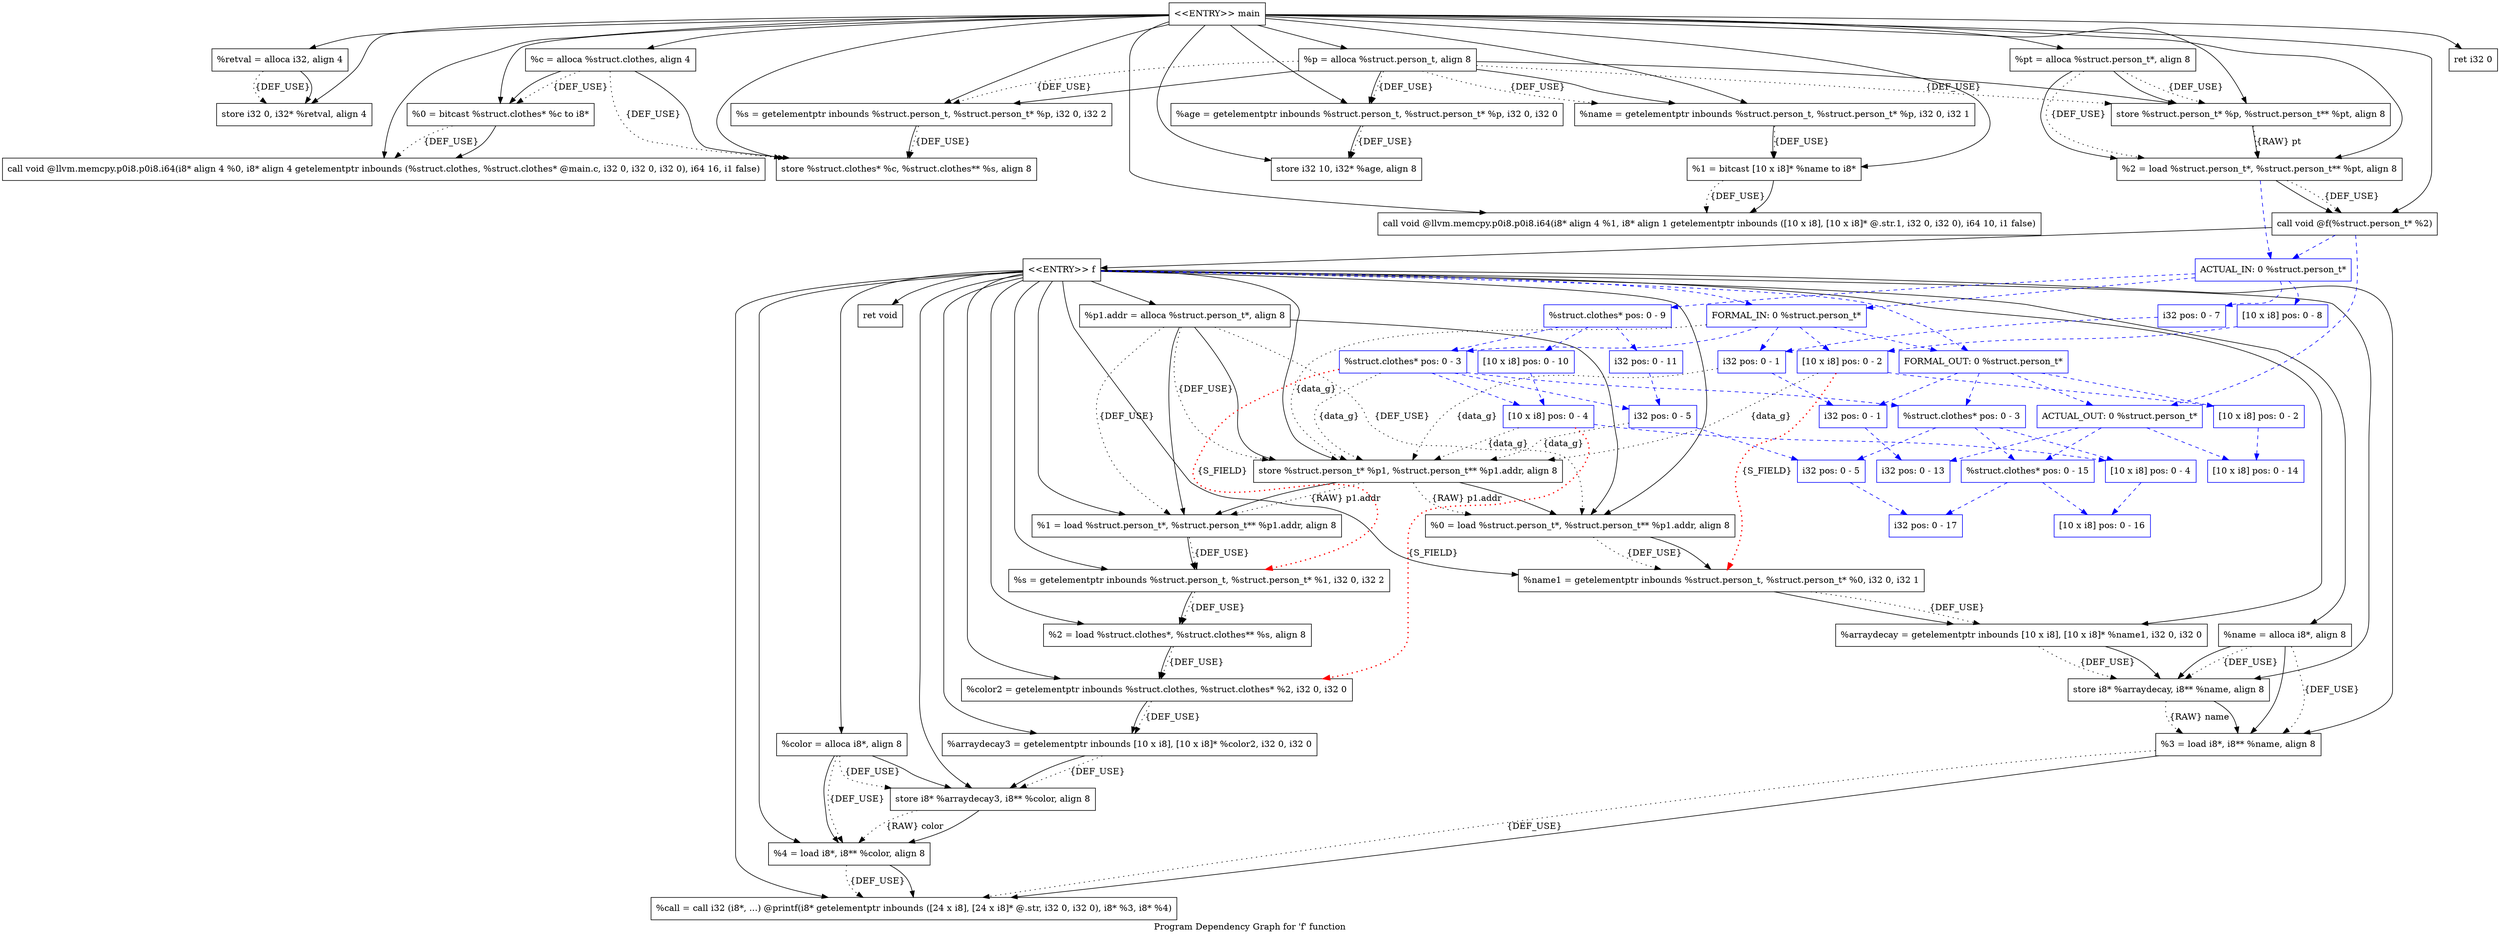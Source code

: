 digraph "Program Dependency Graph for 'f' function" {
	label="Program Dependency Graph for 'f' function";
graph [ splines=true ]
	Node0x96f91a0 [shape=record,label="{  %p1.addr = alloca %struct.person_t*, align 8}"];
	Node0x96f91a0 -> Node0x96fe5c0[style=dotted,label = "{DEF_USE}" ];
	Node0x96f91a0 -> Node0x96fe630[style=dotted,label = "{DEF_USE}" ];
	Node0x96f91a0 -> Node0x96fe700[style=dotted,label = "{DEF_USE}" ];
	Node0x96f91a0 -> Node0x96fe5c0;
	Node0x96f91a0 -> Node0x96fe630;
	Node0x96f91a0 -> Node0x96fe700;
	Node0x96fe5c0 [shape=record,label="{  store %struct.person_t* %p1, %struct.person_t** %p1.addr, align 8}"];
	Node0x96fe5c0 -> Node0x96fe630[style=dotted,label = "{RAW} p1.addr"];
	Node0x96fe5c0 -> Node0x96fe700[style=dotted,label = "{RAW} p1.addr"];
	Node0x96fe5c0 -> Node0x96fe630;
	Node0x96fe5c0 -> Node0x96fe700;
	Node0x96fe630 [shape=record,label="{  %0 = load %struct.person_t*, %struct.person_t** %p1.addr, align 8}"];
	Node0x96fe630 -> Node0x96fe6d0[style=dotted,label = "{DEF_USE}" ];
	Node0x96fe630 -> Node0x96fe6d0;
	Node0x96fe700 [shape=record,label="{  %1 = load %struct.person_t*, %struct.person_t** %p1.addr, align 8}"];
	Node0x96fe700 -> Node0x96fc320[style=dotted,label = "{DEF_USE}" ];
	Node0x96fe700 -> Node0x96fc320;
	Node0x96fb3b0 [shape=record,label="{  %name = alloca i8*, align 8}"];
	Node0x96fb3b0 -> Node0x96fe6a0[style=dotted,label = "{DEF_USE}" ];
	Node0x96fb3b0 -> Node0x96fb420[style=dotted,label = "{DEF_USE}" ];
	Node0x96fb3b0 -> Node0x96fe6a0;
	Node0x96fb3b0 -> Node0x96fb420;
	Node0x96fe6a0 [shape=record,label="{  store i8* %arraydecay, i8** %name, align 8}"];
	Node0x96fe6a0 -> Node0x96fb420[style=dotted,label = "{RAW} name"];
	Node0x96fe6a0 -> Node0x96fb420;
	Node0x96fb420 [shape=record,label="{  %3 = load i8*, i8** %name, align 8}"];
	Node0x96fb420 -> Node0x96fc600[style=dotted,label = "{DEF_USE}" ];
	Node0x96fb420 -> Node0x96fc600;
	Node0x96fb490 [shape=record,label="{  %color = alloca i8*, align 8}"];
	Node0x96fb490 -> Node0x96fb550[style=dotted,label = "{DEF_USE}" ];
	Node0x96fb490 -> Node0x96fc0f0[style=dotted,label = "{DEF_USE}" ];
	Node0x96fb490 -> Node0x96fb550;
	Node0x96fb490 -> Node0x96fc0f0;
	Node0x96fb550 [shape=record,label="{  store i8* %arraydecay3, i8** %color, align 8}"];
	Node0x96fb550 -> Node0x96fc0f0[style=dotted,label = "{RAW} color"];
	Node0x96fb550 -> Node0x96fc0f0;
	Node0x96fc0f0 [shape=record,label="{  %4 = load i8*, i8** %color, align 8}"];
	Node0x96fc0f0 -> Node0x96fc600[style=dotted,label = "{DEF_USE}" ];
	Node0x96fc0f0 -> Node0x96fc600;
	Node0x96fe6d0 [shape=record,label="{  %name1 = getelementptr inbounds %struct.person_t, %struct.person_t* %0, i32 0, i32 1}"];
	Node0x96fe6d0 -> Node0x96fc220[style=dotted,label = "{DEF_USE}" ];
	Node0x96fe6d0 -> Node0x96fc220;
	Node0x96fc220 [shape=record,label="{  %arraydecay = getelementptr inbounds [10 x i8], [10 x i8]* %name1, i32 0, i32 0}"];
	Node0x96fc220 -> Node0x96fe6a0[style=dotted,label = "{DEF_USE}" ];
	Node0x96fc220 -> Node0x96fe6a0;
	Node0x96fc320 [shape=record,label="{  %s = getelementptr inbounds %struct.person_t, %struct.person_t* %1, i32 0, i32 2}"];
	Node0x96fc320 -> Node0x96fc3c0[style=dotted,label = "{DEF_USE}" ];
	Node0x96fc320 -> Node0x96fc3c0;
	Node0x96fc3c0 [shape=record,label="{  %2 = load %struct.clothes*, %struct.clothes** %s, align 8}"];
	Node0x96fc3c0 -> Node0x96fc460[style=dotted,label = "{DEF_USE}" ];
	Node0x96fc3c0 -> Node0x96fc460;
	Node0x96fc460 [shape=record,label="{  %color2 = getelementptr inbounds %struct.clothes, %struct.clothes* %2, i32 0, i32 0}"];
	Node0x96fc460 -> Node0x96fc500[style=dotted,label = "{DEF_USE}" ];
	Node0x96fc460 -> Node0x96fc500;
	Node0x96fc500 [shape=record,label="{  %arraydecay3 = getelementptr inbounds [10 x i8], [10 x i8]* %color2, i32 0, i32 0}"];
	Node0x96fc500 -> Node0x96fb550[style=dotted,label = "{DEF_USE}" ];
	Node0x96fc500 -> Node0x96fb550;
	Node0x96fc600 [shape=record,label="{  %call = call i32 (i8*, ...) @printf(i8* getelementptr inbounds ([24 x i8], [24 x i8]* @.str, i32 0, i32 0), i8* %3, i8* %4)}"];
	Node0x96ffd10 [shape=record,label="{\<\<ENTRY\>\> f}"];
	Node0x96ffd10 -> Node0x96f91a0;
	Node0x96ffd10 -> Node0x96fb3b0;
	Node0x96ffd10 -> Node0x96fb490;
	Node0x96ffd10 -> Node0x96fe5c0;
	Node0x96ffd10 -> Node0x96fe630;
	Node0x96ffd10 -> Node0x96fe6d0;
	Node0x96ffd10 -> Node0x96fc220;
	Node0x96ffd10 -> Node0x96fe6a0;
	Node0x96ffd10 -> Node0x96fe700;
	Node0x96ffd10 -> Node0x96fc320;
	Node0x96ffd10 -> Node0x96fc3c0;
	Node0x96ffd10 -> Node0x96fc460;
	Node0x96ffd10 -> Node0x96fc500;
	Node0x96ffd10 -> Node0x96fb550;
	Node0x96ffd10 -> Node0x96fb420;
	Node0x96ffd10 -> Node0x96fc0f0;
	Node0x96ffd10 -> Node0x96fc600;
	Node0x96ffd10 -> Node0x96ffd80;
	Node0x96ffd10 -> Node0x9701bd0[style=dashed, color="blue"];
	Node0x96ffd10 -> Node0x9701ec0[style=dashed, color="blue"];
	Node0x96ffd80 [shape=record,label="{  ret void}"];
	Node0x96fee00 [shape=record,label="{  %retval = alloca i32, align 4}"];
	Node0x96fee00 -> Node0x96fe490[style=dotted,label = "{DEF_USE}" ];
	Node0x96fee00 -> Node0x96fe490;
	Node0x96fe490 [shape=record,label="{  store i32 0, i32* %retval, align 4}"];
	Node0x96ff5a0 [shape=record,label="{  %c = alloca %struct.clothes, align 4}"];
	Node0x96ff5a0 -> Node0x96ff610[style=dotted,label = "{DEF_USE}" ];
	Node0x96ff5a0 -> Node0x96ff680[style=dotted,label = "{DEF_USE}" ];
	Node0x96ff5a0 -> Node0x96ff610;
	Node0x96ff5a0 -> Node0x96ff680;
	Node0x96ff610 [shape=record,label="{  %0 = bitcast %struct.clothes* %c to i8*}"];
	Node0x96ff610 -> Node0x96fd690[style=dotted,label = "{DEF_USE}" ];
	Node0x96ff610 -> Node0x96fd690;
	Node0x96ff680 [shape=record,label="{  store %struct.clothes* %c, %struct.clothes** %s, align 8}"];
	Node0x96ff570 [shape=record,label="{  %p = alloca %struct.person_t, align 8}"];
	Node0x96ff570 -> Node0x96ff6f0[style=dotted,label = "{DEF_USE}" ];
	Node0x96ff570 -> Node0x96ff840[style=dotted,label = "{DEF_USE}" ];
	Node0x96ff570 -> Node0x96ff8e0[style=dotted,label = "{DEF_USE}" ];
	Node0x96ff570 -> Node0x96ff8b0[style=dotted,label = "{DEF_USE}" ];
	Node0x96ff570 -> Node0x96ff6f0;
	Node0x96ff570 -> Node0x96ff840;
	Node0x96ff570 -> Node0x96ff8e0;
	Node0x96ff570 -> Node0x96ff8b0;
	Node0x96ff6f0 [shape=record,label="{  %age = getelementptr inbounds %struct.person_t, %struct.person_t* %p, i32 0, i32 0}"];
	Node0x96ff6f0 -> Node0x96fd810[style=dotted,label = "{DEF_USE}" ];
	Node0x96ff6f0 -> Node0x96fd810;
	Node0x96ff840 [shape=record,label="{  %name = getelementptr inbounds %struct.person_t, %struct.person_t* %p, i32 0, i32 1}"];
	Node0x96ff840 -> Node0x96fc6a0[style=dotted,label = "{DEF_USE}" ];
	Node0x96ff840 -> Node0x96fc6a0;
	Node0x96ff8e0 [shape=record,label="{  %s = getelementptr inbounds %struct.person_t, %struct.person_t* %p, i32 0, i32 2}"];
	Node0x96ff8e0 -> Node0x96ff680[style=dotted,label = "{DEF_USE}" ];
	Node0x96ff8e0 -> Node0x96ff680;
	Node0x96ff8b0 [shape=record,label="{  store %struct.person_t* %p, %struct.person_t** %pt, align 8}"];
	Node0x96ff8b0 -> Node0x96fd730[style=dotted,label = "{RAW} pt"];
	Node0x96ff8b0 -> Node0x96fd730;
	Node0x96fd6c0 [shape=record,label="{  %pt = alloca %struct.person_t*, align 8}"];
	Node0x96fd6c0 -> Node0x96ff8b0[style=dotted,label = "{DEF_USE}" ];
	Node0x96fd6c0 -> Node0x96fd730[style=dotted,label = "{DEF_USE}" ];
	Node0x96fd6c0 -> Node0x96ff8b0;
	Node0x96fd6c0 -> Node0x96fd730;
	Node0x96fd730 [shape=record,label="{  %2 = load %struct.person_t*, %struct.person_t** %pt, align 8}"];
	Node0x96fd730 -> Node0x96fdb60[style=dotted,label = "{DEF_USE}" ];
	Node0x96fd730 -> Node0x96fdb60;
	Node0x96fd730 -> Node0x9703400[style=dashed, color="blue"];
	Node0x96fd690 [shape=record,label="{  call void @llvm.memcpy.p0i8.p0i8.i64(i8* align 4 %0, i8* align 4 getelementptr inbounds (%struct.clothes, %struct.clothes* @main.c, i32 0, i32 0, i32 0), i64 16, i1 false)}"];
	Node0x96fd810 [shape=record,label="{  store i32 10, i32* %age, align 8}"];
	Node0x96fc6a0 [shape=record,label="{  %1 = bitcast [10 x i8]* %name to i8*}"];
	Node0x96fc6a0 -> Node0x96fc740[style=dotted,label = "{DEF_USE}" ];
	Node0x96fc6a0 -> Node0x96fc740;
	Node0x96fc740 [shape=record,label="{  call void @llvm.memcpy.p0i8.p0i8.i64(i8* align 4 %1, i8* align 1 getelementptr inbounds ([10 x i8], [10 x i8]* @.str.1, i32 0, i32 0), i64 10, i1 false)}"];
	Node0x96fdb60 [shape=record,label="{  call void @f(%struct.person_t* %2)}"];
	Node0x96fdb60 -> Node0x96ffd10;
	Node0x96fdb60 -> Node0x9703400[style=dashed, color="blue"];
	Node0x96fdb60 -> Node0x9703e00[style=dashed, color="blue"];
	Node0x9701bd0 [shape=record,color="blue",label="{FORMAL_IN: 0 %struct.person_t*}"];
	Node0x9701bd0 -> Node0x9701c40[style=dashed, color="blue"];
	Node0x9701bd0 -> Node0x9701cd0[style=dashed, color="blue"];
	Node0x9701bd0 -> Node0x9701d70[style=dashed, color="blue"];
	Node0x9701bd0 -> Node0x9701ec0[style=dashed, color="blue"];
	Node0x9701bd0 -> Node0x96fe5c0[style=dotted, label = "{data_g}"];
	Node0x9701c40 [shape=record,color="blue",label="{i32 pos: 0 - 1}"];
	Node0x9701c40 -> Node0x9701f30[style=dashed, color="blue"];
	Node0x9701c40 -> Node0x96fe5c0[style=dotted, label = "{data_g}"];
	Node0x9701cd0 [shape=record,color="blue",label="{[10 x i8] pos: 0 - 2}"];
	Node0x9701cd0 -> Node0x9701fa0[style=dashed, color="blue"];
	Node0x9701cd0 -> Node0x96fe6d0[style=dotted, label="{S_FIELD}", color="red", penwidth="2.0"];
	Node0x9701cd0 -> Node0x96fe5c0[style=dotted, label = "{data_g}"];
	Node0x9701d70 [shape=record,color="blue",label="{%struct.clothes* pos: 0 - 3}"];
	Node0x9701d70 -> Node0x9701d40[style=dashed, color="blue"];
	Node0x9701d70 -> Node0x9701e20[style=dashed, color="blue"];
	Node0x9701d70 -> Node0x9702040[style=dashed, color="blue"];
	Node0x9701d70 -> Node0x96fc320[style=dotted, label="{S_FIELD}", color="red", penwidth="2.0"];
	Node0x9701d70 -> Node0x96fe5c0[style=dotted, label = "{data_g}"];
	Node0x9701d40 [shape=record,color="blue",label="{[10 x i8] pos: 0 - 4}"];
	Node0x9701d40 -> Node0x9702010[style=dashed, color="blue"];
	Node0x9701d40 -> Node0x96fc460[style=dotted, label="{S_FIELD}", color="red", penwidth="2.0"];
	Node0x9701d40 -> Node0x96fe5c0[style=dotted, label = "{data_g}"];
	Node0x9701e20 [shape=record,color="blue",label="{i32 pos: 0 - 5}"];
	Node0x9701e20 -> Node0x9702140[style=dashed, color="blue"];
	Node0x9701e20 -> Node0x96fe5c0[style=dotted, label = "{data_g}"];
	Node0x9701ec0 [shape=record,color="blue",label="{FORMAL_OUT: 0 %struct.person_t*}"];
	Node0x9701ec0 -> Node0x9701f30[style=dashed, color="blue"];
	Node0x9701ec0 -> Node0x9701fa0[style=dashed, color="blue"];
	Node0x9701ec0 -> Node0x9702040[style=dashed, color="blue"];
	Node0x9701ec0 -> Node0x9703e00[style=dashed, color="blue"];
	Node0x9701f30 [shape=record,color="blue",label="{i32 pos: 0 - 1}"];
	Node0x9701f30 -> Node0x9703e70[style=dashed, color="blue"];
	Node0x9701fa0 [shape=record,color="blue",label="{[10 x i8] pos: 0 - 2}"];
	Node0x9701fa0 -> Node0x9703ee0[style=dashed, color="blue"];
	Node0x9702040 [shape=record,color="blue",label="{%struct.clothes* pos: 0 - 3}"];
	Node0x9702040 -> Node0x9702010[style=dashed, color="blue"];
	Node0x9702040 -> Node0x9702140[style=dashed, color="blue"];
	Node0x9702040 -> Node0x9703f80[style=dashed, color="blue"];
	Node0x9702010 [shape=record,color="blue",label="{[10 x i8] pos: 0 - 4}"];
	Node0x9702010 -> Node0x9703f50[style=dashed, color="blue"];
	Node0x9702140 [shape=record,color="blue",label="{i32 pos: 0 - 5}"];
	Node0x9702140 -> Node0x9704080[style=dashed, color="blue"];
	Node0x9703400 [shape=record,color="blue",label="{ACTUAL_IN: 0 %struct.person_t*}"];
	Node0x9703400 -> Node0x96fdbd0[style=dashed, color="blue"];
	Node0x9703400 -> Node0x9703500[style=dashed, color="blue"];
	Node0x9703400 -> Node0x97035a0[style=dashed, color="blue"];
	Node0x9703400 -> Node0x9701bd0[style=dashed, color="blue"];
	Node0x96fdbd0 [shape=record,color="blue",label="{i32 pos: 0 - 7}"];
	Node0x96fdbd0 -> Node0x9701c40[style=dashed, color="blue"];
	Node0x9703500 [shape=record,color="blue",label="{[10 x i8] pos: 0 - 8}"];
	Node0x9703500 -> Node0x9701cd0[style=dashed, color="blue"];
	Node0x97035a0 [shape=record,color="blue",label="{%struct.clothes* pos: 0 - 9}"];
	Node0x97035a0 -> Node0x9703570[style=dashed, color="blue"];
	Node0x97035a0 -> Node0x9703d60[style=dashed, color="blue"];
	Node0x97035a0 -> Node0x9701d70[style=dashed, color="blue"];
	Node0x9703570 [shape=record,color="blue",label="{[10 x i8] pos: 0 - 10}"];
	Node0x9703570 -> Node0x9701d40[style=dashed, color="blue"];
	Node0x9703d60 [shape=record,color="blue",label="{i32 pos: 0 - 11}"];
	Node0x9703d60 -> Node0x9701e20[style=dashed, color="blue"];
	Node0x9703e00 [shape=record,color="blue",label="{ACTUAL_OUT: 0 %struct.person_t*}"];
	Node0x9703e00 -> Node0x9703e70[style=dashed, color="blue"];
	Node0x9703e00 -> Node0x9703ee0[style=dashed, color="blue"];
	Node0x9703e00 -> Node0x9703f80[style=dashed, color="blue"];
	Node0x9703e70 [shape=record,color="blue",label="{i32 pos: 0 - 13}"];
	Node0x9703ee0 [shape=record,color="blue",label="{[10 x i8] pos: 0 - 14}"];
	Node0x9703f80 [shape=record,color="blue",label="{%struct.clothes* pos: 0 - 15}"];
	Node0x9703f80 -> Node0x9703f50[style=dashed, color="blue"];
	Node0x9703f80 -> Node0x9704080[style=dashed, color="blue"];
	Node0x9703f50 [shape=record,color="blue",label="{[10 x i8] pos: 0 - 16}"];
	Node0x9704080 [shape=record,color="blue",label="{i32 pos: 0 - 17}"];
	Node0x9703dd0 [shape=record,label="{\<\<ENTRY\>\> main}"];
	Node0x9703dd0 -> Node0x96fee00;
	Node0x9703dd0 -> Node0x96ff5a0;
	Node0x9703dd0 -> Node0x96ff570;
	Node0x9703dd0 -> Node0x96fd6c0;
	Node0x9703dd0 -> Node0x96fe490;
	Node0x9703dd0 -> Node0x96ff610;
	Node0x9703dd0 -> Node0x96fd690;
	Node0x9703dd0 -> Node0x96ff6f0;
	Node0x9703dd0 -> Node0x96fd810;
	Node0x9703dd0 -> Node0x96ff840;
	Node0x9703dd0 -> Node0x96fc6a0;
	Node0x9703dd0 -> Node0x96fc740;
	Node0x9703dd0 -> Node0x96ff8e0;
	Node0x9703dd0 -> Node0x96ff680;
	Node0x9703dd0 -> Node0x96ff8b0;
	Node0x9703dd0 -> Node0x96fd730;
	Node0x9703dd0 -> Node0x96fdb60;
	Node0x9703dd0 -> Node0x9704120;
	Node0x9704120 [shape=record,label="{  ret i32 0}"];
}
